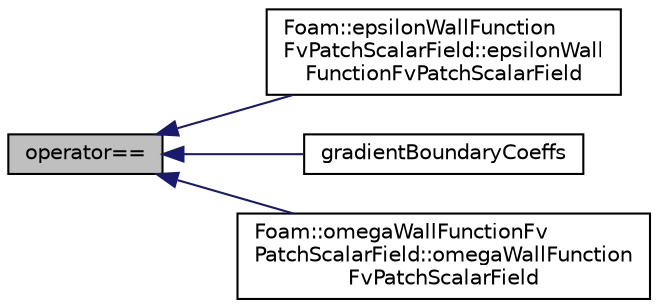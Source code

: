 digraph "operator=="
{
  bgcolor="transparent";
  edge [fontname="Helvetica",fontsize="10",labelfontname="Helvetica",labelfontsize="10"];
  node [fontname="Helvetica",fontsize="10",shape=record];
  rankdir="LR";
  Node1 [label="operator==",height=0.2,width=0.4,color="black", fillcolor="grey75", style="filled", fontcolor="black"];
  Node1 -> Node2 [dir="back",color="midnightblue",fontsize="10",style="solid",fontname="Helvetica"];
  Node2 [label="Foam::epsilonWallFunction\lFvPatchScalarField::epsilonWall\lFunctionFvPatchScalarField",height=0.2,width=0.4,color="black",URL="$a00673.html#a82aded9843475070853e25b4d3109872",tooltip="Construct from patch, internal field and dictionary. "];
  Node1 -> Node3 [dir="back",color="midnightblue",fontsize="10",style="solid",fontname="Helvetica"];
  Node3 [label="gradientBoundaryCoeffs",height=0.2,width=0.4,color="black",URL="$a00903.html#ab2f14e2ad5cce5ef7b2e2a9b82da075e",tooltip="Return the matrix source coefficients corresponding to the. "];
  Node1 -> Node4 [dir="back",color="midnightblue",fontsize="10",style="solid",fontname="Helvetica"];
  Node4 [label="Foam::omegaWallFunctionFv\lPatchScalarField::omegaWallFunction\lFvPatchScalarField",height=0.2,width=0.4,color="black",URL="$a01753.html#ada7b2c53a2f3c6a4823b40ca462403eb",tooltip="Construct from patch, internal field and dictionary. "];
}
